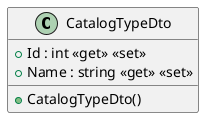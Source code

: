 @startuml CatalogTypeDto
class CatalogTypeDto  {
    + Id : int <<get>> <<set>>
    + Name : string <<get>> <<set>>
    + CatalogTypeDto()
}
@enduml